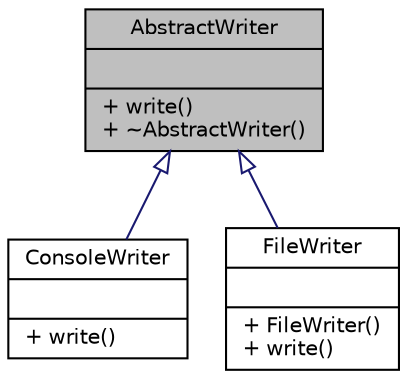 digraph "AbstractWriter"
{
 // INTERACTIVE_SVG=YES
  edge [fontname="Helvetica",fontsize="10",labelfontname="Helvetica",labelfontsize="10"];
  node [fontname="Helvetica",fontsize="10",shape=record];
  Node1 [label="{AbstractWriter\n||+ write()\l+ ~AbstractWriter()\l}",height=0.2,width=0.4,color="black", fillcolor="grey75", style="filled" fontcolor="black"];
  Node1 -> Node2 [dir="back",color="midnightblue",fontsize="10",style="solid",arrowtail="onormal",fontname="Helvetica"];
  Node2 [label="{ConsoleWriter\n||+ write()\l}",height=0.2,width=0.4,color="black", fillcolor="white", style="filled",URL="$class_console_writer.html"];
  Node1 -> Node3 [dir="back",color="midnightblue",fontsize="10",style="solid",arrowtail="onormal",fontname="Helvetica"];
  Node3 [label="{FileWriter\n||+ FileWriter()\l+ write()\l}",height=0.2,width=0.4,color="black", fillcolor="white", style="filled",URL="$class_file_writer.html"];
}
